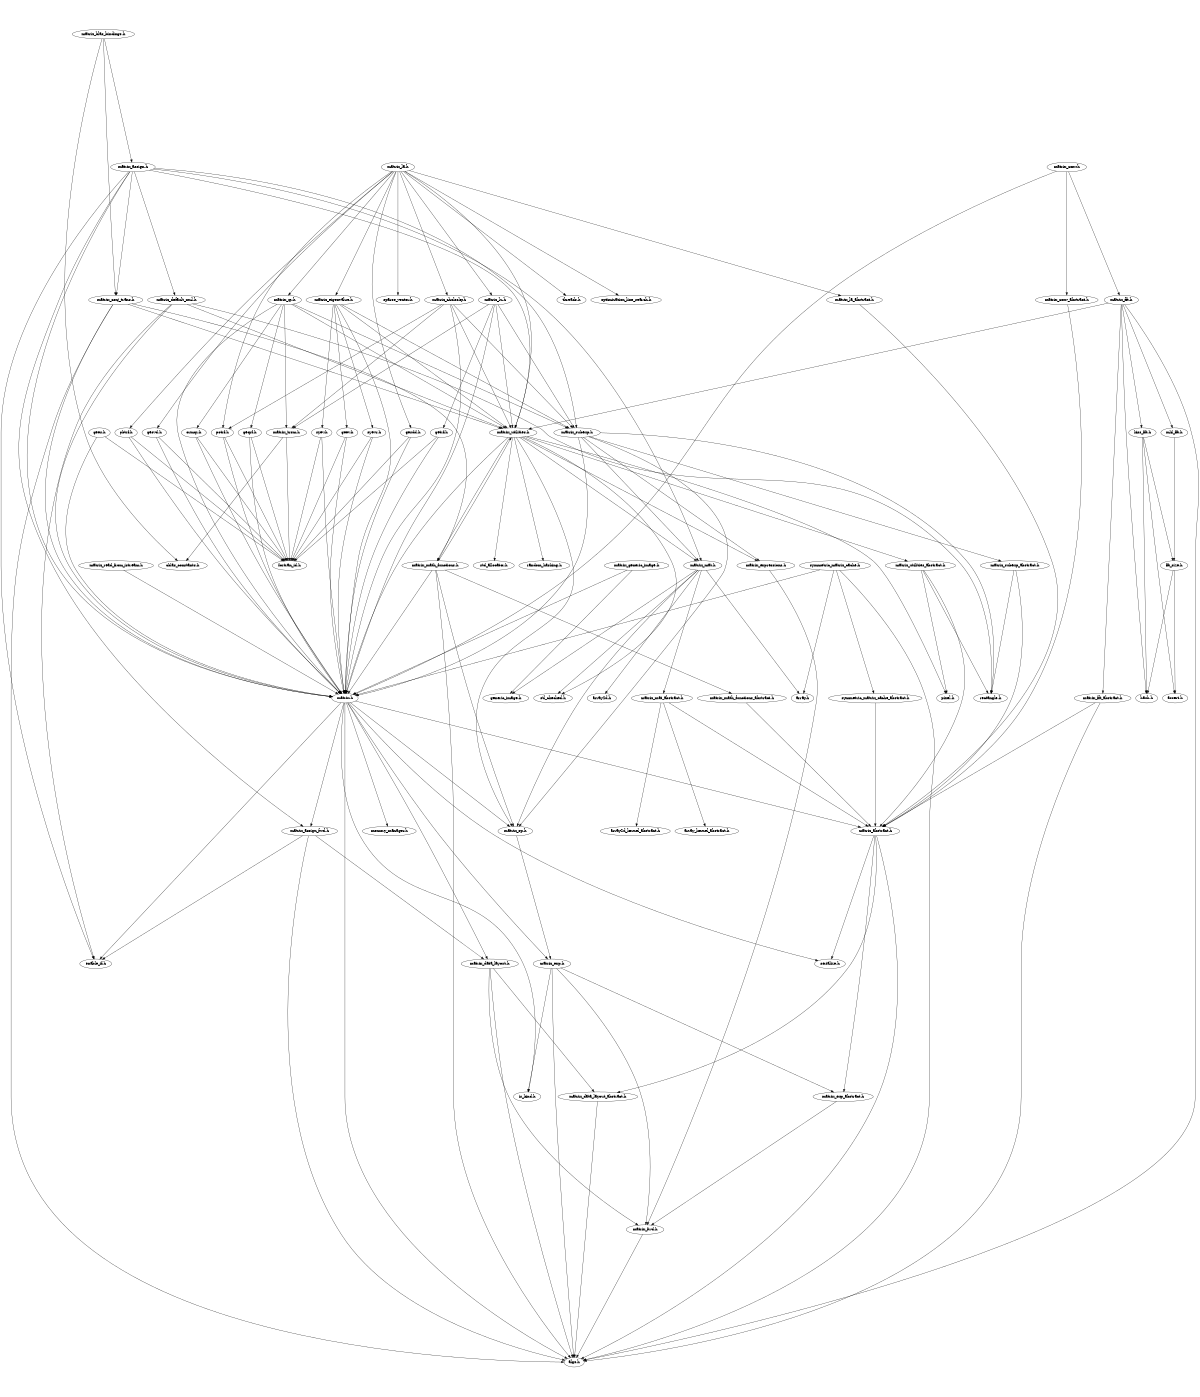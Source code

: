 digraph "source tree" {
    overlap=scale;
    size="8,10";
    ratio="fill";
    fontsize="16";
    fontname="Helvetica";
	clusterrank="local";
	"matrix_abstract.h" -> "matrix_exp_abstract.h"
	"kiss_fft.h" -> "hash.h"
	"matrix_blas_bindings.h" -> "cblas_constants.h"
	"matrix_la.h" -> "matrix_eigenvalue.h"
	"matrix_subexp.h" -> "matrix.h"
	"symmetric_matrix_cache.h" -> "algs.h"
	"matrix_eigenvalue.h" -> "syevr.h"
	"matrix_utilities.h" -> "stl_checked.h"
	"matrix_utilities.h" -> "pixel.h"
	"potrf.h" -> "fortran_id.h"
	"matrix_expressions.h" -> "matrix_fwd.h"
	"syev.h" -> "fortran_id.h"
	"fft_size.h" -> "hash.h"
	"matrix_la.h" -> "pbtrf.h"
	"matrix_utilities_abstract.h" -> "matrix_abstract.h"
	"matrix_trsm.h" -> "fortran_id.h"
	"fft_size.h" -> "assert.h"
	"matrix.h" -> "matrix_assign_fwd.h"
	"matrix_utilities.h" -> "matrix_op.h"
	"matrix_mat.h" -> "array.h"
	"matrix_mat.h" -> "matrix_op.h"
	"matrix_read_from_istream.h" -> "matrix.h"
	"matrix_utilities.h" -> "std_allocator.h"
	"matrix_la.h" -> "gesvd.h"
	"matrix_abstract.h" -> "serialize.h"
	"matrix_exp.h" -> "matrix_exp_abstract.h"
	"pbtrf.h" -> "fortran_id.h"
	"matrix_math_functions.h" -> "matrix.h"
	"matrix_mat.h" -> "stl_checked.h"
	"matrix_la.h" -> "matrix_lu.h"
	"matrix_eigenvalue.h" -> "geev.h"
	"gesdd.h" -> "fortran_id.h"
	"geqrf.h" -> "matrix.h"
	"matrix_la.h" -> "matrix_utilities.h"
	"matrix_cholesky.h" -> "matrix_subexp.h"
	"matrix.h" -> "matrix_exp.h"
	"matrix_assign_fwd.h" -> "enable_if.h"
	"matrix_qr.h" -> "geqrf.h"
	"matrix_fft_abstract.h" -> "matrix_abstract.h"
	"matrix_utilities_abstract.h" -> "pixel.h"
	"matrix.h" -> "is_kind.h"
	"gesvd.h" -> "matrix.h"
	"matrix_math_functions.h" -> "matrix_utilities.h"
	"matrix_la.h" -> "threads.h"
	"matrix_trsm.h" -> "cblas_constants.h"
	"matrix_cholesky.h" -> "potrf.h"
	"symmetric_matrix_cache_abstract.h" -> "matrix_abstract.h"
	"matrix_assign.h" -> "matrix_default_mul.h"
	"matrix_la.h" -> "matrix_la_abstract.h"
	"matrix_default_mul.h" -> "matrix.h"
	"matrix_blas_bindings.h" -> "matrix_conj_trans.h"
	"matrix_data_layout.h" -> "matrix_fwd.h"
	"matrix_assign.h" -> "matrix_assign_fwd.h"
	"syevr.h" -> "matrix.h"
	"getrf.h" -> "fortran_id.h"
	"matrix_generic_image.h" -> "matrix.h"
	"matrix_assign_fwd.h" -> "matrix_data_layout.h"
	"matrix_assign.h" -> "matrix_mat.h"
	"geqrf.h" -> "fortran_id.h"
	"matrix_exp.h" -> "matrix_fwd.h"
	"matrix_la_abstract.h" -> "matrix_abstract.h"
	"kiss_fft.h" -> "assert.h"
	"matrix_utilities.h" -> "matrix_utilities_abstract.h"
	"matrix_abstract.h" -> "algs.h"
	"getrf.h" -> "matrix.h"
	"matrix_assign.h" -> "matrix_subexp.h"
	"matrix.h" -> "algs.h"
	"potrf.h" -> "matrix.h"
	"matrix_eigenvalue.h" -> "matrix.h"
	"symmetric_matrix_cache.h" -> "matrix.h"
	"matrix_mat_abstract.h" -> "matrix_abstract.h"
	"matrix_subexp_abstract.h" -> "matrix_abstract.h"
	"matrix_lu.h" -> "matrix_subexp.h"
	"matrix_mat.h" -> "array2d.h"
	"gees.h" -> "fortran_id.h"
	"matrix_conj_trans.h" -> "matrix_utilities.h"
	"matrix_la.h" -> "optimization_line_search.h"
	"matrix.h" -> "enable_if.h"
	"ormqr.h" -> "matrix.h"
	"matrix_eigenvalue.h" -> "syev.h"
	"matrix.h" -> "matrix_data_layout.h"
	"matrix_qr.h" -> "matrix.h"
	"matrix_subexp.h" -> "matrix_subexp_abstract.h"
	"matrix_cholesky.h" -> "matrix.h"
	"matrix_subexp_abstract.h" -> "rectangle.h"
	"matrix_utilities.h" -> "matrix_expressions.h"
	"gesdd.h" -> "matrix.h"
	"matrix_la.h" -> "potrf.h"
	"matrix.h" -> "memory_manager.h"
	"matrix_data_layout.h" -> "matrix_data_layout_abstract.h"
	"matrix_cholesky.h" -> "matrix_utilities.h"
	"matrix_math_functions.h" -> "matrix_op.h"
	"matrix_qr.h" -> "ormqr.h"
	"matrix_conj_trans.h" -> "matrix_math_functions.h"
	"matrix_default_mul.h" -> "matrix_utilities.h"
	"matrix_fft_abstract.h" -> "algs.h"
	"syev.h" -> "matrix.h"
	"matrix_lu.h" -> "matrix_utilities.h"
	"matrix_mat_abstract.h" -> "array2d_kernel_abstract.h"
	"syevr.h" -> "fortran_id.h"
	"matrix_exp_abstract.h" -> "matrix_fwd.h"
	"matrix_default_mul.h" -> "rectangle.h"
	"matrix_cholesky.h" -> "matrix_trsm.h"
	"geev.h" -> "matrix.h"
	"gees.h" -> "matrix.h"
	"matrix_conv.h" -> "matrix_conv_abstract.h"
	"matrix_utilities.h" -> "matrix_math_functions.h"
	"matrix_fft.h" -> "mkl_fft.h"
	"matrix_subexp.h" -> "matrix_expressions.h"
	"matrix_fft.h" -> "kiss_fft.h"
	"matrix_data_layout_abstract.h" -> "algs.h"
	"matrix_utilities_abstract.h" -> "rectangle.h"
	"matrix_assign.h" -> "matrix_conj_trans.h"
	"pbtrf.h" -> "matrix.h"
	"matrix_abstract.h" -> "matrix_data_layout_abstract.h"
	"matrix_mat_abstract.h" -> "array_kernel_abstract.h"
	"symmetric_matrix_cache.h" -> "array.h"
	"matrix.h" -> "matrix_abstract.h"
	"matrix_eigenvalue.h" -> "matrix_subexp.h"
	"matrix_lu.h" -> "getrf.h"
	"matrix_assign_fwd.h" -> "algs.h"
	"matrix_subexp.h" -> "matrix_mat.h"
	"matrix_blas_bindings.h" -> "matrix_assign.h"
	"matrix_conv.h" -> "matrix.h"
	"matrix_utilities.h" -> "matrix_mat.h"
	"matrix_math_functions_abstract.h" -> "matrix_abstract.h"
	"matrix_mat.h" -> "generic_image.h"
	"matrix_lu.h" -> "matrix_trsm.h"
	"gesvd.h" -> "fortran_id.h"
	"matrix_conv.h" -> "matrix_fft.h"
	"matrix_la.h" -> "gesdd.h"
	"matrix_exp.h" -> "is_kind.h"
	"matrix_eigenvalue.h" -> "matrix_utilities.h"
	"matrix_qr.h" -> "matrix_trsm.h"
	"matrix_qr.h" -> "matrix_subexp.h"
	"matrix_la.h" -> "sparse_vector.h"
	"matrix.h" -> "matrix_op.h"
	"geev.h" -> "fortran_id.h"
	"matrix_default_mul.h" -> "enable_if.h"
	"matrix_utilities.h" -> "matrix.h"
	"matrix_assign.h" -> "enable_if.h"
	"matrix_op.h" -> "matrix_exp.h"
	"matrix_fft.h" -> "matrix_fft_abstract.h"
	"kiss_fft.h" -> "fft_size.h"
	"matrix.h" -> "serialize.h"
	"matrix_lu.h" -> "matrix.h"
	"matrix_subexp.h" -> "rectangle.h"
	"matrix_la.h" -> "matrix_qr.h"
	"matrix_fft.h" -> "matrix_utilities.h"
	"matrix_fwd.h" -> "algs.h"
	"ormqr.h" -> "fortran_id.h"
	"matrix_mat.h" -> "matrix_mat_abstract.h"
	"matrix_qr.h" -> "matrix_utilities.h"
	"matrix_math_functions.h" -> "algs.h"
	"matrix_exp.h" -> "algs.h"
	"matrix_fft.h" -> "algs.h"
	"matrix_assign.h" -> "matrix.h"
	"matrix_assign.h" -> "matrix_utilities.h"
	"matrix_utilities.h" -> "random_hashing.h"
	"matrix_data_layout.h" -> "algs.h"
	"mkl_fft.h" -> "fft_size.h"
	"matrix_conj_trans.h" -> "algs.h"
	"matrix_la.h" -> "matrix_cholesky.h"
	"matrix_conv_abstract.h" -> "matrix_abstract.h"
	"matrix_math_functions.h" -> "matrix_math_functions_abstract.h"
	"matrix_subexp.h" -> "matrix_op.h"
	"matrix_fft.h" -> "hash.h"
	"matrix_conj_trans.h" -> "matrix.h"
	"symmetric_matrix_cache.h" -> "symmetric_matrix_cache_abstract.h"
	"matrix_generic_image.h" -> "generic_image.h"
}
